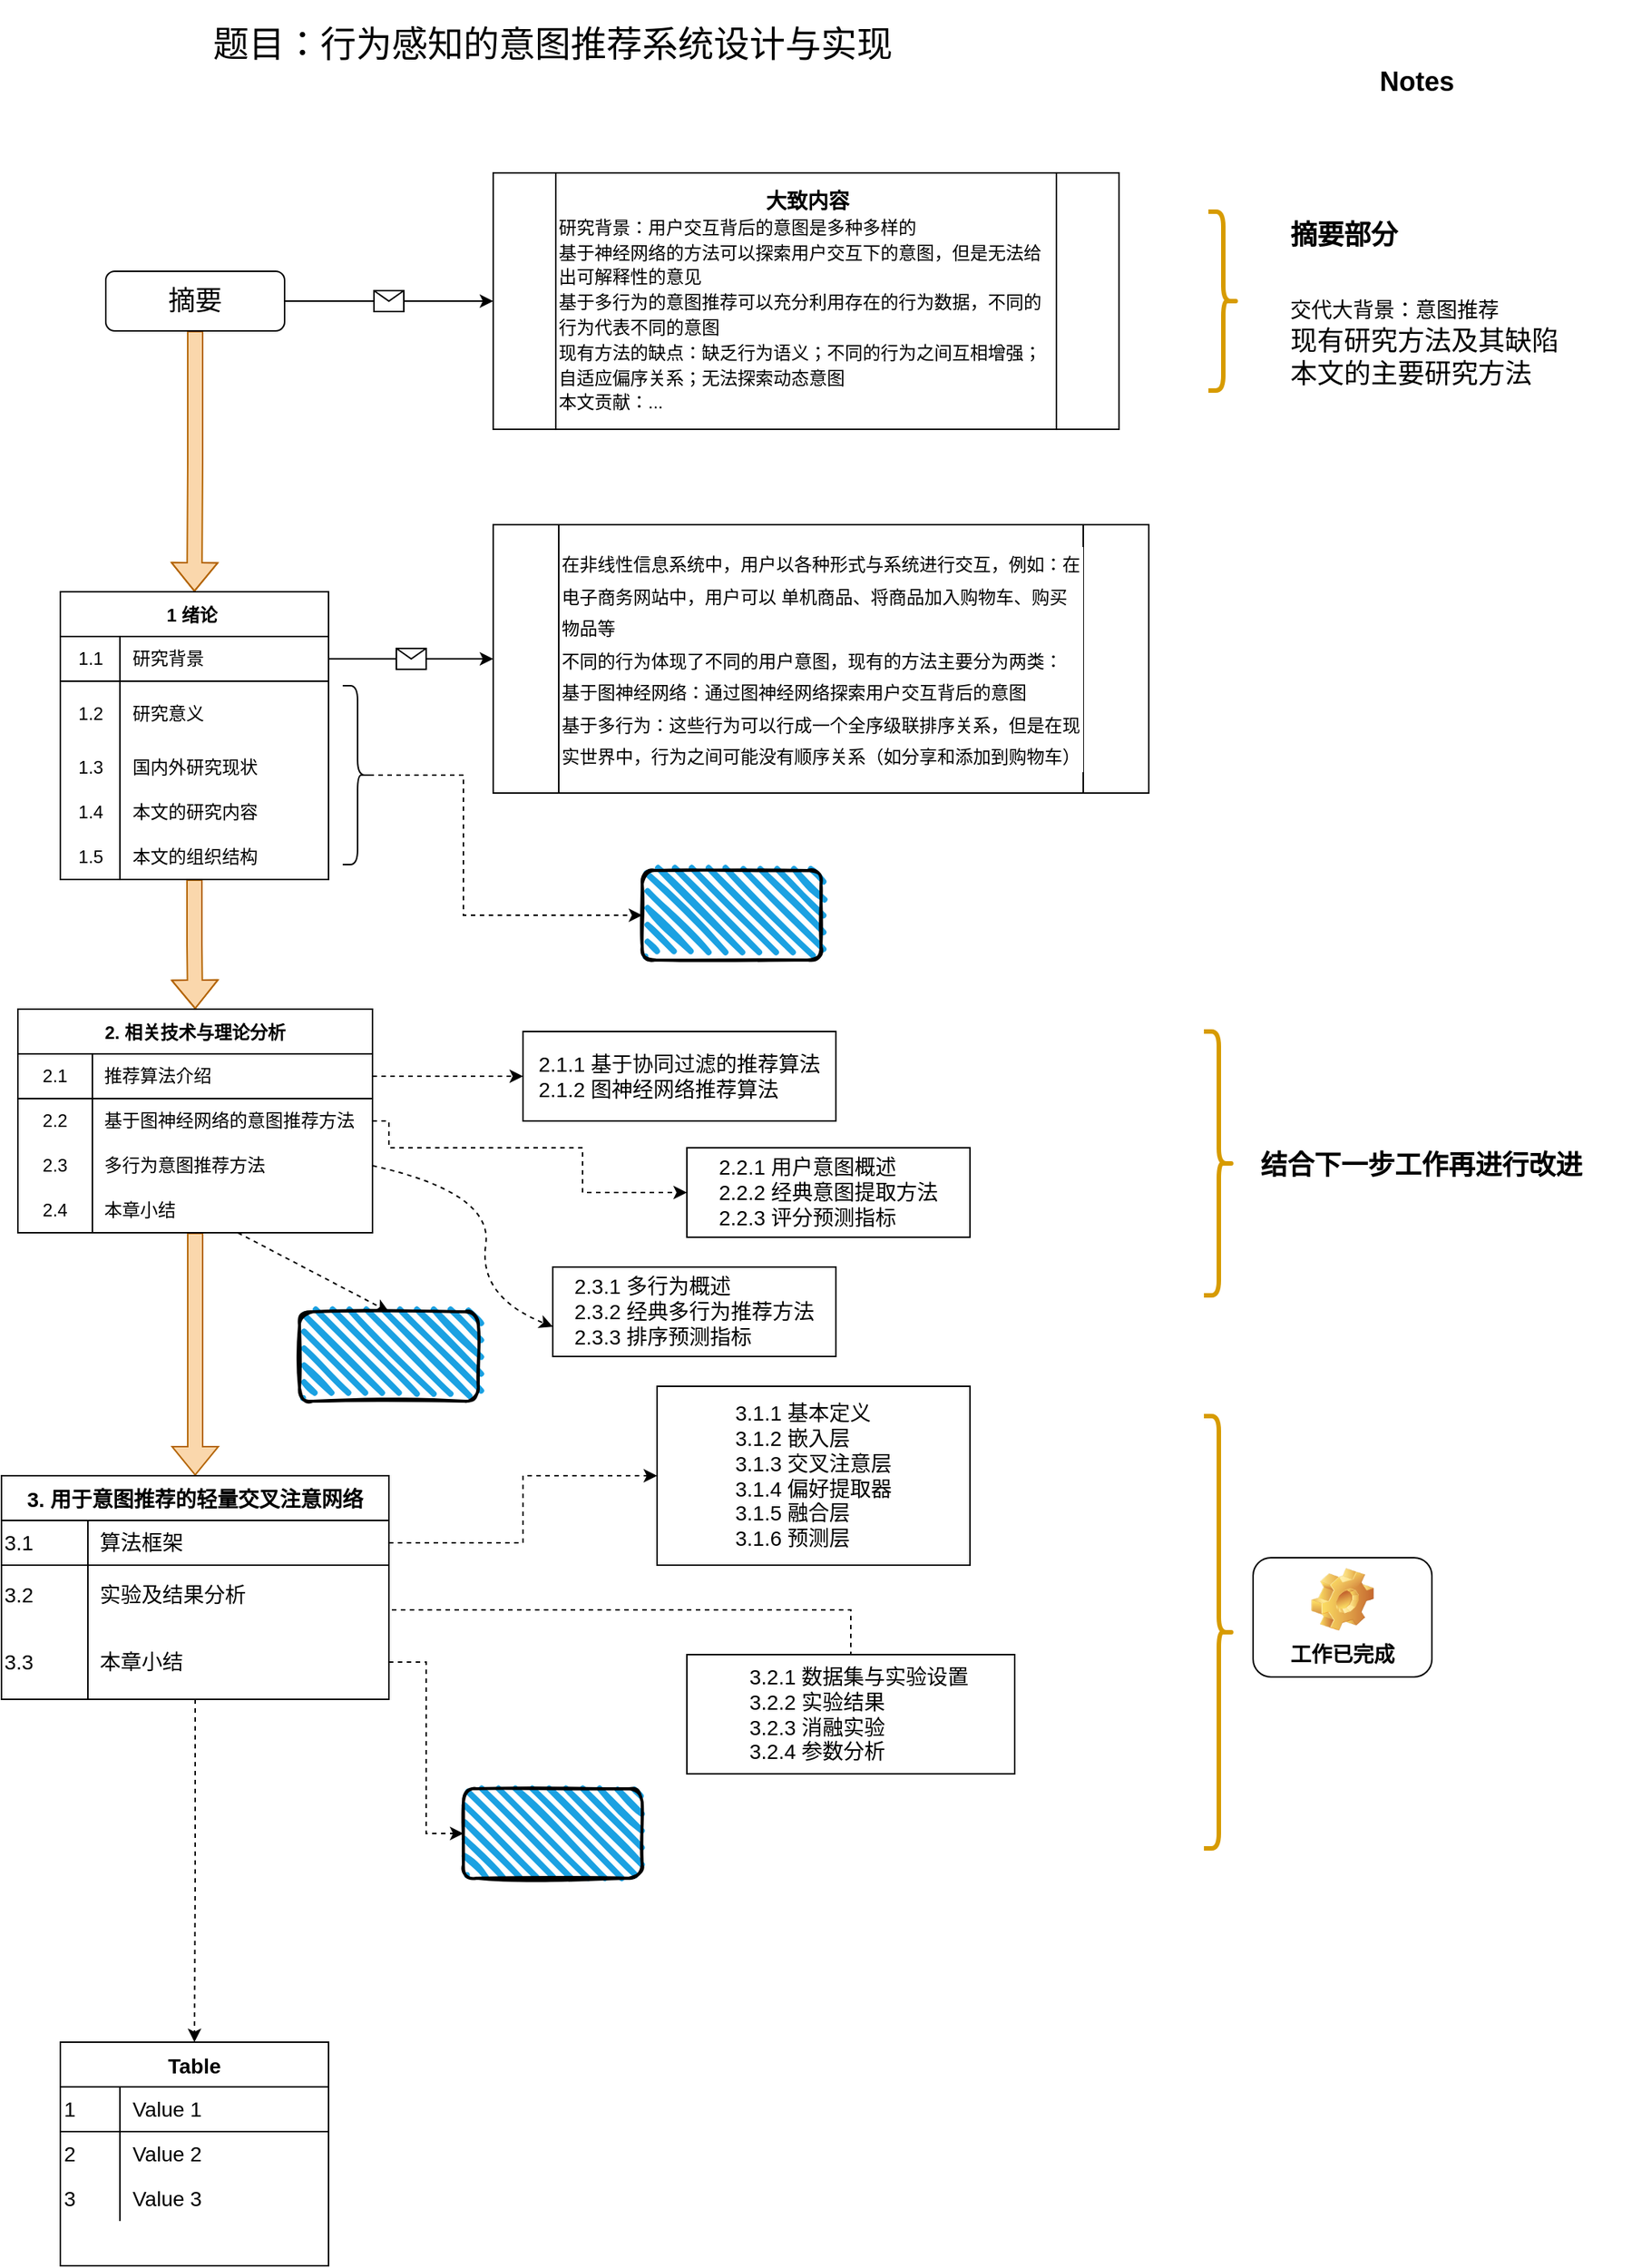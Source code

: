 <mxfile version="15.6.5" type="github" pages="2">
  <diagram id="C5RBs43oDa-KdzZeNtuy" name="Page-1">
    <mxGraphModel dx="996" dy="686" grid="1" gridSize="10" guides="1" tooltips="1" connect="1" arrows="1" fold="1" page="1" pageScale="1" pageWidth="827" pageHeight="1169" math="0" shadow="0">
      <root>
        <mxCell id="WIyWlLk6GJQsqaUBKTNV-0" />
        <mxCell id="WIyWlLk6GJQsqaUBKTNV-1" parent="WIyWlLk6GJQsqaUBKTNV-0" />
        <mxCell id="WIyWlLk6GJQsqaUBKTNV-2" value="" style="rounded=0;html=1;jettySize=auto;orthogonalLoop=1;fontSize=11;endArrow=block;endFill=0;strokeWidth=1;shadow=0;labelBackgroundColor=none;edgeStyle=orthogonalEdgeStyle;strokeColor=#b46504;fontColor=default;fillColor=#fad7ac;entryX=0.5;entryY=0;entryDx=0;entryDy=0;shape=flexArrow;" parent="WIyWlLk6GJQsqaUBKTNV-1" source="WIyWlLk6GJQsqaUBKTNV-3" target="UXInjQQWeeVxgfWGkxOi-17" edge="1">
          <mxGeometry relative="1" as="geometry">
            <mxPoint x="150" y="470" as="targetPoint" />
          </mxGeometry>
        </mxCell>
        <mxCell id="WIyWlLk6GJQsqaUBKTNV-3" value="&lt;font style=&quot;font-size: 18px&quot;&gt;摘要&lt;/font&gt;" style="rounded=1;whiteSpace=wrap;html=1;fontSize=12;glass=0;strokeWidth=1;shadow=0;strokeColor=default;fontColor=default;fillColor=default;" parent="WIyWlLk6GJQsqaUBKTNV-1" vertex="1">
          <mxGeometry x="90" y="192" width="120" height="40" as="geometry" />
        </mxCell>
        <mxCell id="UXInjQQWeeVxgfWGkxOi-2" value="&lt;font style=&quot;font-size: 24px&quot;&gt;题目：行为感知的意图推荐系统设计与实现&lt;/font&gt;" style="rounded=0;whiteSpace=wrap;html=1;fontColor=default;strokeColor=none;fillColor=default;" parent="WIyWlLk6GJQsqaUBKTNV-1" vertex="1">
          <mxGeometry x="130" y="10" width="520" height="60" as="geometry" />
        </mxCell>
        <mxCell id="UXInjQQWeeVxgfWGkxOi-7" value="" style="endArrow=classic;html=1;rounded=0;labelBackgroundColor=default;fontSize=12;fontColor=default;strokeColor=default;exitX=1;exitY=0.5;exitDx=0;exitDy=0;entryX=0;entryY=0.5;entryDx=0;entryDy=0;" parent="WIyWlLk6GJQsqaUBKTNV-1" source="WIyWlLk6GJQsqaUBKTNV-3" target="_vd2yIrYozteqD-Mm0H8-16" edge="1">
          <mxGeometry relative="1" as="geometry">
            <mxPoint x="390" y="280" as="sourcePoint" />
            <mxPoint x="352" y="211.5" as="targetPoint" />
          </mxGeometry>
        </mxCell>
        <mxCell id="UXInjQQWeeVxgfWGkxOi-8" value="" style="shape=message;html=1;outlineConnect=0;fontSize=12;fontColor=default;strokeColor=default;fillColor=default;align=left;" parent="UXInjQQWeeVxgfWGkxOi-7" vertex="1">
          <mxGeometry width="20" height="14" relative="1" as="geometry">
            <mxPoint x="-10" y="-7" as="offset" />
          </mxGeometry>
        </mxCell>
        <mxCell id="UXInjQQWeeVxgfWGkxOi-13" value="" style="endArrow=classic;html=1;rounded=0;labelBackgroundColor=default;fontSize=18;fontColor=default;strokeColor=default;exitX=1;exitY=0.5;exitDx=0;exitDy=0;entryX=0;entryY=0.5;entryDx=0;entryDy=0;" parent="WIyWlLk6GJQsqaUBKTNV-1" source="UXInjQQWeeVxgfWGkxOi-18" target="UXInjQQWeeVxgfWGkxOi-16" edge="1">
          <mxGeometry relative="1" as="geometry">
            <mxPoint x="210.5" y="437" as="sourcePoint" />
            <mxPoint x="330.5" y="337" as="targetPoint" />
          </mxGeometry>
        </mxCell>
        <mxCell id="UXInjQQWeeVxgfWGkxOi-14" value="" style="shape=message;html=1;outlineConnect=0;fontSize=18;fontColor=default;strokeColor=default;fillColor=default;align=center;labelBackgroundColor=default;" parent="UXInjQQWeeVxgfWGkxOi-13" vertex="1">
          <mxGeometry width="20" height="14" relative="1" as="geometry">
            <mxPoint x="-10" y="-7" as="offset" />
          </mxGeometry>
        </mxCell>
        <mxCell id="UXInjQQWeeVxgfWGkxOi-16" value="&lt;font style=&quot;font-size: 12px&quot;&gt;在非线性信息系统中，用户以各种形式与系统进行交互，例如：在电子商务网站中，用户可以 &lt;font&gt;单机商品、将商品加入购物车、购买物品&lt;/font&gt;等&lt;br&gt;不同的行为体现了不同的用户意图，现有的方法主要分为两类：&lt;br&gt;&lt;font&gt;基于图神经网络&lt;/font&gt;：通过图神经网络探索用户交互背后的意图&lt;br&gt;&lt;font&gt;基于多行为&lt;/font&gt;：这些行为可以行成一个全序级联排序关系，但是在现实世界中，行为之间可能没有顺序关系（如分享和添加到购物车）&lt;br&gt;&lt;/font&gt;" style="shape=process;whiteSpace=wrap;html=1;backgroundOutline=1;fontSize=18;fontColor=default;strokeColor=default;fillColor=default;align=left;labelBackgroundColor=default;" parent="WIyWlLk6GJQsqaUBKTNV-1" vertex="1">
          <mxGeometry x="350" y="362" width="440" height="180" as="geometry" />
        </mxCell>
        <mxCell id="_vd2yIrYozteqD-Mm0H8-12" value="" style="edgeStyle=orthogonalEdgeStyle;rounded=0;orthogonalLoop=1;jettySize=auto;html=1;labelBackgroundColor=default;fontColor=default;fillColor=#fad7ac;strokeColor=#b46504;shape=flexArrow;" edge="1" parent="WIyWlLk6GJQsqaUBKTNV-1" source="UXInjQQWeeVxgfWGkxOi-17" target="_vd2yIrYozteqD-Mm0H8-2">
          <mxGeometry relative="1" as="geometry" />
        </mxCell>
        <mxCell id="UXInjQQWeeVxgfWGkxOi-17" value="1 绪论 " style="shape=table;startSize=30;container=1;collapsible=0;childLayout=tableLayout;fixedRows=1;rowLines=0;fontStyle=1;align=center;pointerEvents=1;fontSize=12;fontColor=default;strokeColor=default;fillColor=default;labelBackgroundColor=default;" parent="WIyWlLk6GJQsqaUBKTNV-1" vertex="1">
          <mxGeometry x="59.5" y="407" width="180" height="193" as="geometry" />
        </mxCell>
        <mxCell id="UXInjQQWeeVxgfWGkxOi-18" value="" style="shape=partialRectangle;html=1;whiteSpace=wrap;collapsible=0;dropTarget=0;pointerEvents=1;fillColor=none;top=0;left=0;bottom=1;right=0;points=[[0,0.5],[1,0.5]];portConstraint=eastwest;fontSize=12;fontColor=default;strokeColor=default;align=left;labelBackgroundColor=default;" parent="UXInjQQWeeVxgfWGkxOi-17" vertex="1">
          <mxGeometry y="30" width="180" height="30" as="geometry" />
        </mxCell>
        <mxCell id="UXInjQQWeeVxgfWGkxOi-19" value="1.1" style="shape=partialRectangle;html=1;whiteSpace=wrap;connectable=0;fillColor=none;top=0;left=0;bottom=0;right=0;overflow=hidden;pointerEvents=1;fontSize=12;fontColor=default;strokeColor=default;align=center;labelBackgroundColor=default;" parent="UXInjQQWeeVxgfWGkxOi-18" vertex="1">
          <mxGeometry width="40" height="30" as="geometry">
            <mxRectangle width="40" height="30" as="alternateBounds" />
          </mxGeometry>
        </mxCell>
        <mxCell id="UXInjQQWeeVxgfWGkxOi-20" value="研究背景" style="shape=partialRectangle;html=1;whiteSpace=wrap;connectable=0;fillColor=none;top=0;left=0;bottom=0;right=0;align=left;spacingLeft=6;overflow=hidden;pointerEvents=1;fontSize=12;fontColor=default;strokeColor=default;labelBackgroundColor=default;" parent="UXInjQQWeeVxgfWGkxOi-18" vertex="1">
          <mxGeometry x="40" width="140" height="30" as="geometry">
            <mxRectangle width="140" height="30" as="alternateBounds" />
          </mxGeometry>
        </mxCell>
        <mxCell id="UXInjQQWeeVxgfWGkxOi-21" value="" style="shape=partialRectangle;html=1;whiteSpace=wrap;collapsible=0;dropTarget=0;pointerEvents=1;fillColor=none;top=0;left=0;bottom=0;right=0;points=[[0,0.5],[1,0.5]];portConstraint=eastwest;fontSize=12;fontColor=default;strokeColor=default;align=left;perimeterSpacing=1;labelBackgroundColor=default;" parent="UXInjQQWeeVxgfWGkxOi-17" vertex="1">
          <mxGeometry y="60" width="180" height="43" as="geometry" />
        </mxCell>
        <mxCell id="UXInjQQWeeVxgfWGkxOi-22" value="1.2" style="shape=partialRectangle;html=1;whiteSpace=wrap;connectable=0;fillColor=none;top=0;left=0;bottom=0;right=0;overflow=hidden;pointerEvents=1;fontSize=12;fontColor=default;strokeColor=default;align=center;labelBackgroundColor=default;" parent="UXInjQQWeeVxgfWGkxOi-21" vertex="1">
          <mxGeometry width="40" height="43" as="geometry">
            <mxRectangle width="40" height="43" as="alternateBounds" />
          </mxGeometry>
        </mxCell>
        <mxCell id="UXInjQQWeeVxgfWGkxOi-23" value="研究意义" style="shape=partialRectangle;html=1;whiteSpace=wrap;connectable=0;fillColor=none;top=0;left=0;bottom=0;right=0;align=left;spacingLeft=6;overflow=hidden;pointerEvents=1;fontSize=12;fontColor=default;strokeColor=default;labelBackgroundColor=default;" parent="UXInjQQWeeVxgfWGkxOi-21" vertex="1">
          <mxGeometry x="40" width="140" height="43" as="geometry">
            <mxRectangle width="140" height="43" as="alternateBounds" />
          </mxGeometry>
        </mxCell>
        <mxCell id="UXInjQQWeeVxgfWGkxOi-24" value="" style="shape=partialRectangle;html=1;whiteSpace=wrap;collapsible=0;dropTarget=0;pointerEvents=1;fillColor=none;top=0;left=0;bottom=0;right=0;points=[[0,0.5],[1,0.5]];portConstraint=eastwest;fontSize=12;fontColor=default;strokeColor=default;align=left;labelBackgroundColor=default;" parent="UXInjQQWeeVxgfWGkxOi-17" vertex="1">
          <mxGeometry y="103" width="180" height="30" as="geometry" />
        </mxCell>
        <mxCell id="UXInjQQWeeVxgfWGkxOi-25" value="1.3" style="shape=partialRectangle;html=1;whiteSpace=wrap;connectable=0;fillColor=none;top=0;left=0;bottom=0;right=0;overflow=hidden;pointerEvents=1;fontSize=12;fontColor=default;strokeColor=default;align=center;labelBackgroundColor=default;" parent="UXInjQQWeeVxgfWGkxOi-24" vertex="1">
          <mxGeometry width="40" height="30" as="geometry">
            <mxRectangle width="40" height="30" as="alternateBounds" />
          </mxGeometry>
        </mxCell>
        <mxCell id="UXInjQQWeeVxgfWGkxOi-26" value="国内外研究现状" style="shape=partialRectangle;html=1;whiteSpace=wrap;connectable=0;fillColor=none;top=0;left=0;bottom=0;right=0;align=left;spacingLeft=6;overflow=hidden;pointerEvents=1;fontSize=12;fontColor=default;strokeColor=default;labelBackgroundColor=default;" parent="UXInjQQWeeVxgfWGkxOi-24" vertex="1">
          <mxGeometry x="40" width="140" height="30" as="geometry">
            <mxRectangle width="140" height="30" as="alternateBounds" />
          </mxGeometry>
        </mxCell>
        <mxCell id="_vd2yIrYozteqD-Mm0H8-82" value="" style="shape=partialRectangle;html=1;whiteSpace=wrap;collapsible=0;dropTarget=0;pointerEvents=1;fillColor=none;top=0;left=0;bottom=0;right=0;points=[[0,0.5],[1,0.5]];portConstraint=eastwest;fontSize=12;fontColor=default;strokeColor=default;align=left;labelBackgroundColor=default;" vertex="1" parent="UXInjQQWeeVxgfWGkxOi-17">
          <mxGeometry y="133" width="180" height="30" as="geometry" />
        </mxCell>
        <mxCell id="_vd2yIrYozteqD-Mm0H8-83" value="1.4" style="shape=partialRectangle;html=1;whiteSpace=wrap;connectable=0;fillColor=none;top=0;left=0;bottom=0;right=0;overflow=hidden;pointerEvents=1;fontSize=12;fontColor=default;strokeColor=default;align=center;labelBackgroundColor=default;" vertex="1" parent="_vd2yIrYozteqD-Mm0H8-82">
          <mxGeometry width="40" height="30" as="geometry">
            <mxRectangle width="40" height="30" as="alternateBounds" />
          </mxGeometry>
        </mxCell>
        <mxCell id="_vd2yIrYozteqD-Mm0H8-84" value="本文的研究内容" style="shape=partialRectangle;html=1;whiteSpace=wrap;connectable=0;fillColor=none;top=0;left=0;bottom=0;right=0;align=left;spacingLeft=6;overflow=hidden;pointerEvents=1;fontSize=12;fontColor=default;strokeColor=default;labelBackgroundColor=default;" vertex="1" parent="_vd2yIrYozteqD-Mm0H8-82">
          <mxGeometry x="40" width="140" height="30" as="geometry">
            <mxRectangle width="140" height="30" as="alternateBounds" />
          </mxGeometry>
        </mxCell>
        <mxCell id="_vd2yIrYozteqD-Mm0H8-85" value="" style="shape=partialRectangle;html=1;whiteSpace=wrap;collapsible=0;dropTarget=0;pointerEvents=1;fillColor=none;top=0;left=0;bottom=0;right=0;points=[[0,0.5],[1,0.5]];portConstraint=eastwest;fontSize=12;fontColor=default;strokeColor=default;align=left;labelBackgroundColor=default;" vertex="1" parent="UXInjQQWeeVxgfWGkxOi-17">
          <mxGeometry y="163" width="180" height="30" as="geometry" />
        </mxCell>
        <mxCell id="_vd2yIrYozteqD-Mm0H8-86" value="1.5" style="shape=partialRectangle;html=1;whiteSpace=wrap;connectable=0;fillColor=none;top=0;left=0;bottom=0;right=0;overflow=hidden;pointerEvents=1;fontSize=12;fontColor=default;strokeColor=default;align=center;labelBackgroundColor=default;" vertex="1" parent="_vd2yIrYozteqD-Mm0H8-85">
          <mxGeometry width="40" height="30" as="geometry">
            <mxRectangle width="40" height="30" as="alternateBounds" />
          </mxGeometry>
        </mxCell>
        <mxCell id="_vd2yIrYozteqD-Mm0H8-87" value="本文的组织结构" style="shape=partialRectangle;html=1;whiteSpace=wrap;connectable=0;fillColor=none;top=0;left=0;bottom=0;right=0;align=left;spacingLeft=6;overflow=hidden;pointerEvents=1;fontSize=12;fontColor=default;strokeColor=default;labelBackgroundColor=default;" vertex="1" parent="_vd2yIrYozteqD-Mm0H8-85">
          <mxGeometry x="40" width="140" height="30" as="geometry">
            <mxRectangle width="140" height="30" as="alternateBounds" />
          </mxGeometry>
        </mxCell>
        <mxCell id="_vd2yIrYozteqD-Mm0H8-0" value="" style="rounded=1;whiteSpace=wrap;html=1;strokeWidth=2;fillWeight=4;hachureGap=8;hachureAngle=45;fillColor=#1ba1e2;sketch=1;strokeColor=default;fontColor=default;labelBackgroundColor=default;" vertex="1" parent="WIyWlLk6GJQsqaUBKTNV-1">
          <mxGeometry x="450" y="594" width="120" height="60" as="geometry" />
        </mxCell>
        <mxCell id="_vd2yIrYozteqD-Mm0H8-1" style="edgeStyle=orthogonalEdgeStyle;rounded=0;orthogonalLoop=1;jettySize=auto;html=1;entryX=0;entryY=0.5;entryDx=0;entryDy=0;fontColor=default;fillColor=#fff2cc;strokeColor=default;labelBackgroundColor=default;dashed=1;exitX=0.1;exitY=0.5;exitDx=0;exitDy=0;exitPerimeter=0;" edge="1" parent="WIyWlLk6GJQsqaUBKTNV-1" source="_vd2yIrYozteqD-Mm0H8-57" target="_vd2yIrYozteqD-Mm0H8-0">
          <mxGeometry relative="1" as="geometry">
            <mxPoint x="270" y="507" as="sourcePoint" />
            <mxPoint x="390.5" y="624" as="targetPoint" />
            <Array as="points">
              <mxPoint x="330" y="530" />
              <mxPoint x="330" y="624" />
              <mxPoint x="414" y="624" />
            </Array>
          </mxGeometry>
        </mxCell>
        <mxCell id="_vd2yIrYozteqD-Mm0H8-30" value="" style="edgeStyle=orthogonalEdgeStyle;rounded=0;orthogonalLoop=1;jettySize=auto;html=1;labelBackgroundColor=default;fontSize=14;fontColor=default;strokeColor=#b46504;fillColor=#fad7ac;entryX=0.5;entryY=0;entryDx=0;entryDy=0;shape=flexArrow;" edge="1" parent="WIyWlLk6GJQsqaUBKTNV-1" source="_vd2yIrYozteqD-Mm0H8-2" target="_vd2yIrYozteqD-Mm0H8-31">
          <mxGeometry relative="1" as="geometry">
            <mxPoint x="149.5" y="950" as="targetPoint" />
          </mxGeometry>
        </mxCell>
        <mxCell id="_vd2yIrYozteqD-Mm0H8-2" value="2. 相关技术与理论分析" style="shape=table;startSize=30;container=1;collapsible=0;childLayout=tableLayout;fixedRows=1;rowLines=0;fontStyle=1;align=center;pointerEvents=1;fontSize=12;fontColor=default;strokeColor=default;fillColor=default;labelBackgroundColor=default;" vertex="1" parent="WIyWlLk6GJQsqaUBKTNV-1">
          <mxGeometry x="31" y="687" width="238" height="150" as="geometry" />
        </mxCell>
        <mxCell id="_vd2yIrYozteqD-Mm0H8-3" value="" style="shape=partialRectangle;html=1;whiteSpace=wrap;collapsible=0;dropTarget=0;pointerEvents=1;fillColor=none;top=0;left=0;bottom=1;right=0;points=[[0,0.5],[1,0.5]];portConstraint=eastwest;fontSize=12;fontColor=default;strokeColor=default;align=left;labelBackgroundColor=default;" vertex="1" parent="_vd2yIrYozteqD-Mm0H8-2">
          <mxGeometry y="30" width="238" height="30" as="geometry" />
        </mxCell>
        <mxCell id="_vd2yIrYozteqD-Mm0H8-4" value="2.1" style="shape=partialRectangle;html=1;whiteSpace=wrap;connectable=0;fillColor=none;top=0;left=0;bottom=0;right=0;overflow=hidden;pointerEvents=1;fontSize=12;fontColor=default;strokeColor=default;align=center;labelBackgroundColor=default;" vertex="1" parent="_vd2yIrYozteqD-Mm0H8-3">
          <mxGeometry width="50" height="30" as="geometry">
            <mxRectangle width="50" height="30" as="alternateBounds" />
          </mxGeometry>
        </mxCell>
        <mxCell id="_vd2yIrYozteqD-Mm0H8-5" value="推荐算法介绍" style="shape=partialRectangle;html=1;whiteSpace=wrap;connectable=0;fillColor=none;top=0;left=0;bottom=0;right=0;align=left;spacingLeft=6;overflow=hidden;pointerEvents=1;fontSize=12;fontColor=default;strokeColor=default;labelBackgroundColor=default;" vertex="1" parent="_vd2yIrYozteqD-Mm0H8-3">
          <mxGeometry x="50" width="188" height="30" as="geometry">
            <mxRectangle width="188" height="30" as="alternateBounds" />
          </mxGeometry>
        </mxCell>
        <mxCell id="_vd2yIrYozteqD-Mm0H8-6" value="" style="shape=partialRectangle;html=1;whiteSpace=wrap;collapsible=0;dropTarget=0;pointerEvents=1;fillColor=none;top=0;left=0;bottom=0;right=0;points=[[0,0.5],[1,0.5]];portConstraint=eastwest;fontSize=12;fontColor=default;strokeColor=default;align=left;labelBackgroundColor=default;" vertex="1" parent="_vd2yIrYozteqD-Mm0H8-2">
          <mxGeometry y="60" width="238" height="30" as="geometry" />
        </mxCell>
        <mxCell id="_vd2yIrYozteqD-Mm0H8-7" value="2.2" style="shape=partialRectangle;html=1;whiteSpace=wrap;connectable=0;fillColor=none;top=0;left=0;bottom=0;right=0;overflow=hidden;pointerEvents=1;fontSize=12;fontColor=default;strokeColor=default;align=center;labelBackgroundColor=default;" vertex="1" parent="_vd2yIrYozteqD-Mm0H8-6">
          <mxGeometry width="50" height="30" as="geometry">
            <mxRectangle width="50" height="30" as="alternateBounds" />
          </mxGeometry>
        </mxCell>
        <mxCell id="_vd2yIrYozteqD-Mm0H8-8" value="基于图神经网络的意图推荐方法" style="shape=partialRectangle;html=1;whiteSpace=wrap;connectable=0;fillColor=none;top=0;left=0;bottom=0;right=0;align=left;spacingLeft=6;overflow=hidden;pointerEvents=1;fontSize=12;fontColor=default;strokeColor=default;labelBackgroundColor=default;" vertex="1" parent="_vd2yIrYozteqD-Mm0H8-6">
          <mxGeometry x="50" width="188" height="30" as="geometry">
            <mxRectangle width="188" height="30" as="alternateBounds" />
          </mxGeometry>
        </mxCell>
        <mxCell id="_vd2yIrYozteqD-Mm0H8-9" value="" style="shape=partialRectangle;html=1;whiteSpace=wrap;collapsible=0;dropTarget=0;pointerEvents=1;fillColor=none;top=0;left=0;bottom=0;right=0;points=[[0,0.5],[1,0.5]];portConstraint=eastwest;fontSize=12;fontColor=default;strokeColor=default;align=left;labelBackgroundColor=default;" vertex="1" parent="_vd2yIrYozteqD-Mm0H8-2">
          <mxGeometry y="90" width="238" height="30" as="geometry" />
        </mxCell>
        <mxCell id="_vd2yIrYozteqD-Mm0H8-10" value="2.3" style="shape=partialRectangle;html=1;whiteSpace=wrap;connectable=0;fillColor=none;top=0;left=0;bottom=0;right=0;overflow=hidden;pointerEvents=1;fontSize=12;fontColor=default;strokeColor=default;align=center;labelBackgroundColor=default;" vertex="1" parent="_vd2yIrYozteqD-Mm0H8-9">
          <mxGeometry width="50" height="30" as="geometry">
            <mxRectangle width="50" height="30" as="alternateBounds" />
          </mxGeometry>
        </mxCell>
        <mxCell id="_vd2yIrYozteqD-Mm0H8-11" value="多行为意图推荐方法" style="shape=partialRectangle;html=1;whiteSpace=wrap;connectable=0;fillColor=none;top=0;left=0;bottom=0;right=0;align=left;spacingLeft=6;overflow=hidden;pointerEvents=1;fontSize=12;fontColor=default;strokeColor=default;labelBackgroundColor=default;" vertex="1" parent="_vd2yIrYozteqD-Mm0H8-9">
          <mxGeometry x="50" width="188" height="30" as="geometry">
            <mxRectangle width="188" height="30" as="alternateBounds" />
          </mxGeometry>
        </mxCell>
        <mxCell id="_vd2yIrYozteqD-Mm0H8-72" value="" style="shape=partialRectangle;html=1;whiteSpace=wrap;collapsible=0;dropTarget=0;pointerEvents=1;fillColor=none;top=0;left=0;bottom=0;right=0;points=[[0,0.5],[1,0.5]];portConstraint=eastwest;fontSize=12;fontColor=default;strokeColor=default;align=left;labelBackgroundColor=default;" vertex="1" parent="_vd2yIrYozteqD-Mm0H8-2">
          <mxGeometry y="120" width="238" height="30" as="geometry" />
        </mxCell>
        <mxCell id="_vd2yIrYozteqD-Mm0H8-73" value="2.4" style="shape=partialRectangle;html=1;whiteSpace=wrap;connectable=0;fillColor=none;top=0;left=0;bottom=0;right=0;overflow=hidden;pointerEvents=1;fontSize=12;fontColor=default;strokeColor=default;align=center;labelBackgroundColor=default;" vertex="1" parent="_vd2yIrYozteqD-Mm0H8-72">
          <mxGeometry width="50" height="30" as="geometry">
            <mxRectangle width="50" height="30" as="alternateBounds" />
          </mxGeometry>
        </mxCell>
        <mxCell id="_vd2yIrYozteqD-Mm0H8-74" value="本章小结" style="shape=partialRectangle;html=1;whiteSpace=wrap;connectable=0;fillColor=none;top=0;left=0;bottom=0;right=0;align=left;spacingLeft=6;overflow=hidden;pointerEvents=1;fontSize=12;fontColor=default;strokeColor=default;labelBackgroundColor=default;" vertex="1" parent="_vd2yIrYozteqD-Mm0H8-72">
          <mxGeometry x="50" width="188" height="30" as="geometry">
            <mxRectangle width="188" height="30" as="alternateBounds" />
          </mxGeometry>
        </mxCell>
        <mxCell id="_vd2yIrYozteqD-Mm0H8-16" value="&lt;p style=&quot;line-height: 1.2&quot;&gt;&lt;/p&gt;&lt;div style=&quot;text-align: center&quot;&gt;&lt;font style=&quot;font-size: 14px&quot;&gt;&lt;b&gt;大致内容&lt;/b&gt;&lt;/font&gt;&lt;/div&gt;&lt;font style=&quot;font-size: 12px&quot;&gt;&lt;font style=&quot;line-height: 1.2 ; font-size: 12px&quot;&gt;&lt;font style=&quot;font-size: 12px&quot;&gt;研究背景：用户交互背后的意图是多种多样的&lt;/font&gt;&lt;br&gt;基于神经网络的方法可以探索用户交互下的意图，但是无法给出可解释性的意见&lt;br&gt;基于多行为的意图推荐可以充分利用存在的行为数据，不同的行为代表不同的意图&lt;br&gt;现有方法的缺点：缺乏行为语义；不同的行为之间互相增强；自适应偏序关系；无法探索动态意图&lt;br&gt;本文贡献：...&lt;/font&gt;&lt;/font&gt;&lt;p&gt;&lt;/p&gt;" style="shape=process;whiteSpace=wrap;html=1;backgroundOutline=1;fontSize=14;fontColor=default;strokeColor=default;fillColor=default;align=left;" vertex="1" parent="WIyWlLk6GJQsqaUBKTNV-1">
          <mxGeometry x="350" y="126" width="420" height="172" as="geometry" />
        </mxCell>
        <mxCell id="_vd2yIrYozteqD-Mm0H8-21" value="&lt;div style=&quot;text-align: left&quot;&gt;2.1.1 基于协同过滤的推荐算法&lt;/div&gt;&lt;div style=&quot;text-align: left&quot;&gt;2.1.2 图神经网络推荐算法&lt;/div&gt;" style="whiteSpace=wrap;html=1;align=center;verticalAlign=middle;treeFolding=1;treeMoving=1;newEdgeStyle={&quot;edgeStyle&quot;:&quot;elbowEdgeStyle&quot;,&quot;startArrow&quot;:&quot;none&quot;,&quot;endArrow&quot;:&quot;none&quot;};labelBackgroundColor=default;fontSize=14;fontColor=default;strokeColor=default;fillColor=default;" vertex="1" parent="WIyWlLk6GJQsqaUBKTNV-1">
          <mxGeometry x="370" y="702" width="210" height="60" as="geometry" />
        </mxCell>
        <mxCell id="_vd2yIrYozteqD-Mm0H8-22" value="" style="edgeStyle=elbowEdgeStyle;elbow=vertical;startArrow=none;endArrow=classic;rounded=0;labelBackgroundColor=default;fontSize=14;fontColor=default;strokeColor=default;fillColor=default;dashed=1;endFill=1;" edge="1" target="_vd2yIrYozteqD-Mm0H8-21" parent="WIyWlLk6GJQsqaUBKTNV-1" source="_vd2yIrYozteqD-Mm0H8-3">
          <mxGeometry relative="1" as="geometry">
            <mxPoint x="450" y="687" as="sourcePoint" />
          </mxGeometry>
        </mxCell>
        <mxCell id="_vd2yIrYozteqD-Mm0H8-23" value="&lt;div style=&quot;text-align: left&quot;&gt;2.2.1 用户意图概述&lt;/div&gt;&lt;div style=&quot;text-align: left&quot;&gt;2.2.2 经典意图提取方法&lt;/div&gt;&lt;div style=&quot;text-align: left&quot;&gt;2.2.3 评分预测指标&lt;/div&gt;" style="whiteSpace=wrap;html=1;align=center;verticalAlign=middle;treeFolding=1;treeMoving=1;newEdgeStyle={&quot;edgeStyle&quot;:&quot;elbowEdgeStyle&quot;,&quot;startArrow&quot;:&quot;none&quot;,&quot;endArrow&quot;:&quot;none&quot;};labelBackgroundColor=default;fontSize=14;fontColor=default;strokeColor=default;fillColor=default;" vertex="1" parent="WIyWlLk6GJQsqaUBKTNV-1">
          <mxGeometry x="480" y="780" width="190" height="60" as="geometry" />
        </mxCell>
        <mxCell id="_vd2yIrYozteqD-Mm0H8-25" style="edgeStyle=orthogonalEdgeStyle;rounded=0;orthogonalLoop=1;jettySize=auto;html=1;entryX=0;entryY=0.5;entryDx=0;entryDy=0;labelBackgroundColor=default;fontSize=14;fontColor=default;strokeColor=default;fillColor=default;dashed=1;" edge="1" parent="WIyWlLk6GJQsqaUBKTNV-1" source="_vd2yIrYozteqD-Mm0H8-6" target="_vd2yIrYozteqD-Mm0H8-23">
          <mxGeometry relative="1" as="geometry">
            <Array as="points">
              <mxPoint x="280" y="762" />
              <mxPoint x="280" y="780" />
              <mxPoint x="410" y="780" />
              <mxPoint x="410" y="810" />
            </Array>
          </mxGeometry>
        </mxCell>
        <mxCell id="_vd2yIrYozteqD-Mm0H8-26" value="&lt;div style=&quot;text-align: left&quot;&gt;2.3.1 多行为概述&lt;/div&gt;&lt;div style=&quot;text-align: left&quot;&gt;2.3.2 经典多行为推荐方法&lt;/div&gt;&lt;div style=&quot;text-align: left&quot;&gt;2.3.3 排序预测指标&lt;/div&gt;" style="whiteSpace=wrap;html=1;align=center;verticalAlign=middle;treeFolding=1;treeMoving=1;newEdgeStyle={&quot;edgeStyle&quot;:&quot;elbowEdgeStyle&quot;,&quot;startArrow&quot;:&quot;none&quot;,&quot;endArrow&quot;:&quot;none&quot;};labelBackgroundColor=default;fontSize=14;fontColor=default;strokeColor=default;fillColor=default;" vertex="1" parent="WIyWlLk6GJQsqaUBKTNV-1">
          <mxGeometry x="390" y="860" width="190" height="60" as="geometry" />
        </mxCell>
        <mxCell id="_vd2yIrYozteqD-Mm0H8-45" value="" style="edgeStyle=orthogonalEdgeStyle;rounded=0;orthogonalLoop=1;jettySize=auto;html=1;dashed=1;labelBackgroundColor=default;fontSize=14;fontColor=default;strokeColor=default;fillColor=default;exitX=1;exitY=0.5;exitDx=0;exitDy=0;entryX=0;entryY=0.5;entryDx=0;entryDy=0;" edge="1" parent="WIyWlLk6GJQsqaUBKTNV-1" source="_vd2yIrYozteqD-Mm0H8-32" target="_vd2yIrYozteqD-Mm0H8-49">
          <mxGeometry relative="1" as="geometry">
            <mxPoint x="470" y="1025" as="targetPoint" />
          </mxGeometry>
        </mxCell>
        <mxCell id="_vd2yIrYozteqD-Mm0H8-56" style="edgeStyle=orthogonalEdgeStyle;rounded=0;orthogonalLoop=1;jettySize=auto;html=1;dashed=1;labelBackgroundColor=default;fontSize=14;fontColor=default;strokeColor=default;fillColor=default;entryX=0.5;entryY=0;entryDx=0;entryDy=0;" edge="1" parent="WIyWlLk6GJQsqaUBKTNV-1" source="_vd2yIrYozteqD-Mm0H8-31" target="_vd2yIrYozteqD-Mm0H8-62">
          <mxGeometry relative="1" as="geometry">
            <mxPoint x="150" y="1410" as="targetPoint" />
          </mxGeometry>
        </mxCell>
        <mxCell id="_vd2yIrYozteqD-Mm0H8-31" value="3. 用于意图推荐的轻量交叉注意网络" style="shape=table;startSize=30;container=1;collapsible=0;childLayout=tableLayout;fixedRows=1;rowLines=0;fontStyle=1;align=center;pointerEvents=1;labelBackgroundColor=default;fontSize=14;fontColor=default;strokeColor=default;fillColor=default;" vertex="1" parent="WIyWlLk6GJQsqaUBKTNV-1">
          <mxGeometry x="20" y="1000" width="260" height="150" as="geometry" />
        </mxCell>
        <mxCell id="_vd2yIrYozteqD-Mm0H8-32" value="" style="shape=partialRectangle;html=1;whiteSpace=wrap;collapsible=0;dropTarget=0;pointerEvents=1;fillColor=none;top=0;left=0;bottom=1;right=0;points=[[0,0.5],[1,0.5]];portConstraint=eastwest;labelBackgroundColor=default;fontSize=14;fontColor=default;strokeColor=default;align=left;" vertex="1" parent="_vd2yIrYozteqD-Mm0H8-31">
          <mxGeometry y="30" width="260" height="30" as="geometry" />
        </mxCell>
        <mxCell id="_vd2yIrYozteqD-Mm0H8-33" value="3.1" style="shape=partialRectangle;html=1;whiteSpace=wrap;connectable=0;fillColor=none;top=0;left=0;bottom=0;right=0;overflow=hidden;pointerEvents=1;labelBackgroundColor=default;fontSize=14;fontColor=default;strokeColor=default;align=left;" vertex="1" parent="_vd2yIrYozteqD-Mm0H8-32">
          <mxGeometry width="58" height="30" as="geometry">
            <mxRectangle width="58" height="30" as="alternateBounds" />
          </mxGeometry>
        </mxCell>
        <mxCell id="_vd2yIrYozteqD-Mm0H8-34" value="算法框架" style="shape=partialRectangle;html=1;whiteSpace=wrap;connectable=0;fillColor=none;top=0;left=0;bottom=0;right=0;align=left;spacingLeft=6;overflow=hidden;pointerEvents=1;labelBackgroundColor=default;fontSize=14;fontColor=default;strokeColor=default;" vertex="1" parent="_vd2yIrYozteqD-Mm0H8-32">
          <mxGeometry x="58" width="202" height="30" as="geometry">
            <mxRectangle width="202" height="30" as="alternateBounds" />
          </mxGeometry>
        </mxCell>
        <mxCell id="_vd2yIrYozteqD-Mm0H8-35" value="" style="shape=partialRectangle;html=1;whiteSpace=wrap;collapsible=0;dropTarget=0;pointerEvents=1;fillColor=none;top=0;left=0;bottom=0;right=0;points=[[0,0.5],[1,0.5]];portConstraint=eastwest;labelBackgroundColor=default;fontSize=14;fontColor=default;strokeColor=default;align=left;" vertex="1" parent="_vd2yIrYozteqD-Mm0H8-31">
          <mxGeometry y="60" width="260" height="40" as="geometry" />
        </mxCell>
        <mxCell id="_vd2yIrYozteqD-Mm0H8-36" value="3.2" style="shape=partialRectangle;html=1;whiteSpace=wrap;connectable=0;fillColor=none;top=0;left=0;bottom=0;right=0;overflow=hidden;pointerEvents=1;labelBackgroundColor=default;fontSize=14;fontColor=default;strokeColor=default;align=left;" vertex="1" parent="_vd2yIrYozteqD-Mm0H8-35">
          <mxGeometry width="58" height="40" as="geometry">
            <mxRectangle width="58" height="40" as="alternateBounds" />
          </mxGeometry>
        </mxCell>
        <mxCell id="_vd2yIrYozteqD-Mm0H8-37" value="实验及结果分析" style="shape=partialRectangle;html=1;whiteSpace=wrap;connectable=0;fillColor=none;top=0;left=0;bottom=0;right=0;align=left;spacingLeft=6;overflow=hidden;pointerEvents=1;labelBackgroundColor=default;fontSize=14;fontColor=default;strokeColor=default;" vertex="1" parent="_vd2yIrYozteqD-Mm0H8-35">
          <mxGeometry x="58" width="202" height="40" as="geometry">
            <mxRectangle width="202" height="40" as="alternateBounds" />
          </mxGeometry>
        </mxCell>
        <mxCell id="_vd2yIrYozteqD-Mm0H8-38" value="" style="shape=partialRectangle;html=1;whiteSpace=wrap;collapsible=0;dropTarget=0;pointerEvents=1;fillColor=none;top=0;left=0;bottom=0;right=0;points=[[0,0.5],[1,0.5]];portConstraint=eastwest;labelBackgroundColor=default;fontSize=14;fontColor=default;strokeColor=default;align=left;" vertex="1" parent="_vd2yIrYozteqD-Mm0H8-31">
          <mxGeometry y="100" width="260" height="50" as="geometry" />
        </mxCell>
        <mxCell id="_vd2yIrYozteqD-Mm0H8-39" value="3.3" style="shape=partialRectangle;html=1;whiteSpace=wrap;connectable=0;fillColor=none;top=0;left=0;bottom=0;right=0;overflow=hidden;pointerEvents=1;labelBackgroundColor=default;fontSize=14;fontColor=default;strokeColor=default;align=left;" vertex="1" parent="_vd2yIrYozteqD-Mm0H8-38">
          <mxGeometry width="58" height="50" as="geometry">
            <mxRectangle width="58" height="50" as="alternateBounds" />
          </mxGeometry>
        </mxCell>
        <mxCell id="_vd2yIrYozteqD-Mm0H8-40" value="本章小结" style="shape=partialRectangle;html=1;whiteSpace=wrap;connectable=0;fillColor=none;top=0;left=0;bottom=0;right=0;align=left;spacingLeft=6;overflow=hidden;pointerEvents=1;labelBackgroundColor=default;fontSize=14;fontColor=default;strokeColor=default;" vertex="1" parent="_vd2yIrYozteqD-Mm0H8-38">
          <mxGeometry x="58" width="202" height="50" as="geometry">
            <mxRectangle width="202" height="50" as="alternateBounds" />
          </mxGeometry>
        </mxCell>
        <mxCell id="_vd2yIrYozteqD-Mm0H8-49" value="&lt;div style=&quot;text-align: left&quot;&gt;3.1.1 基本定义&lt;br style=&quot;font-weight: 700&quot;&gt;3.1.2 嵌入层&lt;br&gt;3.1.3 交叉注意层&lt;br&gt;3.1.4 偏好提取器&lt;br&gt;3.1.5 融合层&lt;br&gt;3.1.6 预测层&lt;br&gt;&lt;/div&gt;" style="whiteSpace=wrap;html=1;align=center;verticalAlign=middle;treeFolding=1;treeMoving=1;newEdgeStyle={&quot;edgeStyle&quot;:&quot;elbowEdgeStyle&quot;,&quot;startArrow&quot;:&quot;none&quot;,&quot;endArrow&quot;:&quot;none&quot;};labelBackgroundColor=default;fontSize=14;fontColor=default;strokeColor=default;fillColor=default;" vertex="1" parent="WIyWlLk6GJQsqaUBKTNV-1">
          <mxGeometry x="460" y="940" width="210" height="120" as="geometry" />
        </mxCell>
        <mxCell id="_vd2yIrYozteqD-Mm0H8-50" value="" style="rounded=1;whiteSpace=wrap;html=1;strokeWidth=2;fillWeight=4;hachureGap=8;hachureAngle=45;fillColor=#1ba1e2;sketch=1;strokeColor=default;fontColor=default;labelBackgroundColor=default;" vertex="1" parent="WIyWlLk6GJQsqaUBKTNV-1">
          <mxGeometry x="330" y="1210" width="120" height="60" as="geometry" />
        </mxCell>
        <mxCell id="_vd2yIrYozteqD-Mm0H8-53" style="edgeStyle=orthogonalEdgeStyle;rounded=0;orthogonalLoop=1;jettySize=auto;html=1;entryX=0;entryY=0.5;entryDx=0;entryDy=0;dashed=1;labelBackgroundColor=default;fontSize=14;fontColor=default;strokeColor=default;fillColor=default;exitX=1;exitY=0.5;exitDx=0;exitDy=0;" edge="1" parent="WIyWlLk6GJQsqaUBKTNV-1" source="_vd2yIrYozteqD-Mm0H8-38" target="_vd2yIrYozteqD-Mm0H8-50">
          <mxGeometry relative="1" as="geometry">
            <mxPoint x="310" y="1110" as="sourcePoint" />
          </mxGeometry>
        </mxCell>
        <mxCell id="_vd2yIrYozteqD-Mm0H8-54" value="&lt;blockquote style=&quot;margin: 0 0 0 40px ; border: none ; padding: 0px&quot;&gt;3.2.1 数据集与实验设置&lt;br&gt;3.2.2 实验结果&lt;br&gt;3.2.3 消融实验&lt;br&gt;3.2.4 参数分析&lt;/blockquote&gt;" style="whiteSpace=wrap;html=1;align=left;verticalAlign=middle;treeFolding=1;treeMoving=1;newEdgeStyle={&quot;edgeStyle&quot;:&quot;elbowEdgeStyle&quot;,&quot;startArrow&quot;:&quot;none&quot;,&quot;endArrow&quot;:&quot;none&quot;};labelBackgroundColor=default;fontSize=14;fontColor=default;strokeColor=default;fillColor=default;" vertex="1" parent="WIyWlLk6GJQsqaUBKTNV-1">
          <mxGeometry x="480" y="1120" width="220" height="80" as="geometry" />
        </mxCell>
        <mxCell id="_vd2yIrYozteqD-Mm0H8-55" value="" style="edgeStyle=elbowEdgeStyle;elbow=vertical;startArrow=none;endArrow=none;rounded=0;dashed=1;labelBackgroundColor=default;fontSize=14;fontColor=default;strokeColor=default;fillColor=default;entryX=0.5;entryY=0;entryDx=0;entryDy=0;" edge="1" target="_vd2yIrYozteqD-Mm0H8-54" parent="WIyWlLk6GJQsqaUBKTNV-1">
          <mxGeometry relative="1" as="geometry">
            <mxPoint x="280" y="1080" as="sourcePoint" />
            <mxPoint x="515" y="1130" as="targetPoint" />
            <Array as="points">
              <mxPoint x="400" y="1090" />
            </Array>
          </mxGeometry>
        </mxCell>
        <mxCell id="_vd2yIrYozteqD-Mm0H8-57" value="" style="shape=curlyBracket;whiteSpace=wrap;html=1;rounded=1;flipH=1;labelBackgroundColor=default;fontSize=14;fontColor=default;strokeColor=default;fillColor=default;align=left;" vertex="1" parent="WIyWlLk6GJQsqaUBKTNV-1">
          <mxGeometry x="249" y="470" width="20" height="120" as="geometry" />
        </mxCell>
        <mxCell id="_vd2yIrYozteqD-Mm0H8-62" value="Table" style="shape=table;startSize=30;container=1;collapsible=0;childLayout=tableLayout;fixedRows=1;rowLines=0;fontStyle=1;align=center;pointerEvents=1;labelBackgroundColor=default;fontSize=14;fontColor=default;strokeColor=default;fillColor=default;" vertex="1" parent="WIyWlLk6GJQsqaUBKTNV-1">
          <mxGeometry x="59.5" y="1380" width="180" height="150" as="geometry" />
        </mxCell>
        <mxCell id="_vd2yIrYozteqD-Mm0H8-63" value="" style="shape=partialRectangle;html=1;whiteSpace=wrap;collapsible=0;dropTarget=0;pointerEvents=1;fillColor=none;top=0;left=0;bottom=1;right=0;points=[[0,0.5],[1,0.5]];portConstraint=eastwest;labelBackgroundColor=default;fontSize=14;fontColor=default;strokeColor=default;align=left;" vertex="1" parent="_vd2yIrYozteqD-Mm0H8-62">
          <mxGeometry y="30" width="180" height="30" as="geometry" />
        </mxCell>
        <mxCell id="_vd2yIrYozteqD-Mm0H8-64" value="1" style="shape=partialRectangle;html=1;whiteSpace=wrap;connectable=0;fillColor=none;top=0;left=0;bottom=0;right=0;overflow=hidden;pointerEvents=1;labelBackgroundColor=default;fontSize=14;fontColor=default;strokeColor=default;align=left;" vertex="1" parent="_vd2yIrYozteqD-Mm0H8-63">
          <mxGeometry width="40" height="30" as="geometry">
            <mxRectangle width="40" height="30" as="alternateBounds" />
          </mxGeometry>
        </mxCell>
        <mxCell id="_vd2yIrYozteqD-Mm0H8-65" value="Value 1" style="shape=partialRectangle;html=1;whiteSpace=wrap;connectable=0;fillColor=none;top=0;left=0;bottom=0;right=0;align=left;spacingLeft=6;overflow=hidden;pointerEvents=1;labelBackgroundColor=default;fontSize=14;fontColor=default;strokeColor=default;" vertex="1" parent="_vd2yIrYozteqD-Mm0H8-63">
          <mxGeometry x="40" width="140" height="30" as="geometry">
            <mxRectangle width="140" height="30" as="alternateBounds" />
          </mxGeometry>
        </mxCell>
        <mxCell id="_vd2yIrYozteqD-Mm0H8-66" value="" style="shape=partialRectangle;html=1;whiteSpace=wrap;collapsible=0;dropTarget=0;pointerEvents=1;fillColor=none;top=0;left=0;bottom=0;right=0;points=[[0,0.5],[1,0.5]];portConstraint=eastwest;labelBackgroundColor=default;fontSize=14;fontColor=default;strokeColor=default;align=left;" vertex="1" parent="_vd2yIrYozteqD-Mm0H8-62">
          <mxGeometry y="60" width="180" height="30" as="geometry" />
        </mxCell>
        <mxCell id="_vd2yIrYozteqD-Mm0H8-67" value="2" style="shape=partialRectangle;html=1;whiteSpace=wrap;connectable=0;fillColor=none;top=0;left=0;bottom=0;right=0;overflow=hidden;pointerEvents=1;labelBackgroundColor=default;fontSize=14;fontColor=default;strokeColor=default;align=left;" vertex="1" parent="_vd2yIrYozteqD-Mm0H8-66">
          <mxGeometry width="40" height="30" as="geometry">
            <mxRectangle width="40" height="30" as="alternateBounds" />
          </mxGeometry>
        </mxCell>
        <mxCell id="_vd2yIrYozteqD-Mm0H8-68" value="Value 2" style="shape=partialRectangle;html=1;whiteSpace=wrap;connectable=0;fillColor=none;top=0;left=0;bottom=0;right=0;align=left;spacingLeft=6;overflow=hidden;pointerEvents=1;labelBackgroundColor=default;fontSize=14;fontColor=default;strokeColor=default;" vertex="1" parent="_vd2yIrYozteqD-Mm0H8-66">
          <mxGeometry x="40" width="140" height="30" as="geometry">
            <mxRectangle width="140" height="30" as="alternateBounds" />
          </mxGeometry>
        </mxCell>
        <mxCell id="_vd2yIrYozteqD-Mm0H8-69" value="" style="shape=partialRectangle;html=1;whiteSpace=wrap;collapsible=0;dropTarget=0;pointerEvents=1;fillColor=none;top=0;left=0;bottom=0;right=0;points=[[0,0.5],[1,0.5]];portConstraint=eastwest;labelBackgroundColor=default;fontSize=14;fontColor=default;strokeColor=default;align=left;" vertex="1" parent="_vd2yIrYozteqD-Mm0H8-62">
          <mxGeometry y="90" width="180" height="30" as="geometry" />
        </mxCell>
        <mxCell id="_vd2yIrYozteqD-Mm0H8-70" value="3" style="shape=partialRectangle;html=1;whiteSpace=wrap;connectable=0;fillColor=none;top=0;left=0;bottom=0;right=0;overflow=hidden;pointerEvents=1;labelBackgroundColor=default;fontSize=14;fontColor=default;strokeColor=default;align=left;" vertex="1" parent="_vd2yIrYozteqD-Mm0H8-69">
          <mxGeometry width="40" height="30" as="geometry">
            <mxRectangle width="40" height="30" as="alternateBounds" />
          </mxGeometry>
        </mxCell>
        <mxCell id="_vd2yIrYozteqD-Mm0H8-71" value="Value 3" style="shape=partialRectangle;html=1;whiteSpace=wrap;connectable=0;fillColor=none;top=0;left=0;bottom=0;right=0;align=left;spacingLeft=6;overflow=hidden;pointerEvents=1;labelBackgroundColor=default;fontSize=14;fontColor=default;strokeColor=default;" vertex="1" parent="_vd2yIrYozteqD-Mm0H8-69">
          <mxGeometry x="40" width="140" height="30" as="geometry">
            <mxRectangle width="140" height="30" as="alternateBounds" />
          </mxGeometry>
        </mxCell>
        <mxCell id="_vd2yIrYozteqD-Mm0H8-79" value="" style="curved=1;endArrow=classic;html=1;rounded=0;labelBackgroundColor=default;fontSize=14;fontColor=default;strokeColor=default;fillColor=default;exitX=1;exitY=0.5;exitDx=0;exitDy=0;dashed=1;" edge="1" parent="WIyWlLk6GJQsqaUBKTNV-1" source="_vd2yIrYozteqD-Mm0H8-9">
          <mxGeometry width="50" height="50" relative="1" as="geometry">
            <mxPoint x="370" y="920" as="sourcePoint" />
            <mxPoint x="390" y="900" as="targetPoint" />
            <Array as="points">
              <mxPoint x="350" y="810" />
              <mxPoint x="340" y="880" />
            </Array>
          </mxGeometry>
        </mxCell>
        <mxCell id="_vd2yIrYozteqD-Mm0H8-80" value="" style="rounded=1;whiteSpace=wrap;html=1;strokeWidth=2;fillWeight=4;hachureGap=8;hachureAngle=45;fillColor=#1ba1e2;sketch=1;strokeColor=default;fontColor=default;labelBackgroundColor=default;" vertex="1" parent="WIyWlLk6GJQsqaUBKTNV-1">
          <mxGeometry x="220" y="890" width="120" height="60" as="geometry" />
        </mxCell>
        <mxCell id="_vd2yIrYozteqD-Mm0H8-81" value="" style="endArrow=classic;html=1;rounded=0;labelBackgroundColor=default;fontSize=14;fontColor=default;strokeColor=default;fillColor=default;endFill=1;entryX=0.5;entryY=0;entryDx=0;entryDy=0;dashed=1;" edge="1" parent="WIyWlLk6GJQsqaUBKTNV-1" source="_vd2yIrYozteqD-Mm0H8-72" target="_vd2yIrYozteqD-Mm0H8-80">
          <mxGeometry width="50" height="50" relative="1" as="geometry">
            <mxPoint x="280" y="860" as="sourcePoint" />
            <mxPoint x="420" y="950" as="targetPoint" />
          </mxGeometry>
        </mxCell>
        <mxCell id="_vd2yIrYozteqD-Mm0H8-88" value="工作已完成" style="label;whiteSpace=wrap;html=1;align=center;verticalAlign=bottom;spacingLeft=0;spacingBottom=4;imageAlign=center;imageVerticalAlign=top;image=img/clipart/Gear_128x128.png;labelBackgroundColor=default;fontSize=14;fontColor=default;strokeColor=default;fillColor=default;" vertex="1" parent="WIyWlLk6GJQsqaUBKTNV-1">
          <mxGeometry x="860" y="1055" width="120" height="80" as="geometry" />
        </mxCell>
        <mxCell id="_vd2yIrYozteqD-Mm0H8-89" value="" style="shape=curlyBracket;whiteSpace=wrap;html=1;rounded=1;flipH=1;labelBackgroundColor=default;fontSize=14;strokeColor=#d79b00;fillColor=#ffcd28;align=left;strokeWidth=3;gradientColor=#ffa500;fontColor=default;" vertex="1" parent="WIyWlLk6GJQsqaUBKTNV-1">
          <mxGeometry x="827" y="960" width="20" height="290" as="geometry" />
        </mxCell>
        <mxCell id="_vd2yIrYozteqD-Mm0H8-90" value="" style="shape=curlyBracket;whiteSpace=wrap;html=1;rounded=1;flipH=1;labelBackgroundColor=default;fontSize=14;strokeColor=#d79b00;strokeWidth=3;fillColor=#ffcd28;align=left;gradientColor=#ffa500;fontColor=default;" vertex="1" parent="WIyWlLk6GJQsqaUBKTNV-1">
          <mxGeometry x="830" y="152" width="20" height="120" as="geometry" />
        </mxCell>
        <mxCell id="_vd2yIrYozteqD-Mm0H8-91" value="&lt;font style=&quot;font-size: 18px&quot;&gt;&lt;b&gt;Notes&lt;/b&gt;&lt;/font&gt;" style="text;html=1;strokeColor=none;fillColor=none;align=center;verticalAlign=middle;whiteSpace=wrap;rounded=0;labelBackgroundColor=default;fontSize=14;fontColor=default;" vertex="1" parent="WIyWlLk6GJQsqaUBKTNV-1">
          <mxGeometry x="940" y="50" width="60" height="30" as="geometry" />
        </mxCell>
        <mxCell id="_vd2yIrYozteqD-Mm0H8-95" value="&lt;h1&gt;&lt;font style=&quot;font-size: 18px&quot;&gt;摘要部分&lt;/font&gt;&lt;/h1&gt;&lt;div&gt;&lt;font style=&quot;font-size: 14px&quot;&gt;交代大背景：意图推荐&lt;/font&gt;&lt;/div&gt;&lt;div&gt;&lt;font style=&quot;font-size: 18px&quot;&gt;现有研究方法及其缺陷&lt;/font&gt;&lt;/div&gt;&lt;div&gt;&lt;font style=&quot;font-size: 18px&quot;&gt;本文的主要研究方法&lt;/font&gt;&lt;/div&gt;" style="text;html=1;strokeColor=none;fillColor=none;spacing=5;spacingTop=-20;whiteSpace=wrap;overflow=hidden;rounded=0;labelBackgroundColor=default;fontSize=18;fontColor=default;align=left;" vertex="1" parent="WIyWlLk6GJQsqaUBKTNV-1">
          <mxGeometry x="880" y="126" width="240" height="160" as="geometry" />
        </mxCell>
        <mxCell id="_vd2yIrYozteqD-Mm0H8-96" value="" style="shape=curlyBracket;whiteSpace=wrap;html=1;rounded=1;flipH=1;labelBackgroundColor=default;fontSize=14;strokeColor=#d79b00;fillColor=#ffcd28;align=left;strokeWidth=3;gradientColor=#ffa500;fontColor=default;" vertex="1" parent="WIyWlLk6GJQsqaUBKTNV-1">
          <mxGeometry x="827" y="702" width="20" height="177" as="geometry" />
        </mxCell>
        <mxCell id="_vd2yIrYozteqD-Mm0H8-97" value="&lt;h1&gt;&lt;span style=&quot;font-size: 18px&quot;&gt;结合下一步工作再进行改进&lt;/span&gt;&lt;/h1&gt;" style="text;html=1;strokeColor=none;fillColor=none;spacing=5;spacingTop=-20;whiteSpace=wrap;overflow=hidden;rounded=0;labelBackgroundColor=default;fontSize=18;fontColor=default;align=left;" vertex="1" parent="WIyWlLk6GJQsqaUBKTNV-1">
          <mxGeometry x="860" y="750" width="240" height="70" as="geometry" />
        </mxCell>
      </root>
    </mxGraphModel>
  </diagram>
  <diagram id="bxuU7TEgjMC78rfqWxiK" name="Page-2">
    <mxGraphModel dx="996" dy="686" grid="1" gridSize="10" guides="1" tooltips="1" connect="1" arrows="1" fold="1" page="1" pageScale="1" pageWidth="827" pageHeight="1169" math="0" shadow="0">
      <root>
        <mxCell id="zgPVQzClDshe__vduEaM-0" />
        <mxCell id="zgPVQzClDshe__vduEaM-1" parent="zgPVQzClDshe__vduEaM-0" />
      </root>
    </mxGraphModel>
  </diagram>
</mxfile>
